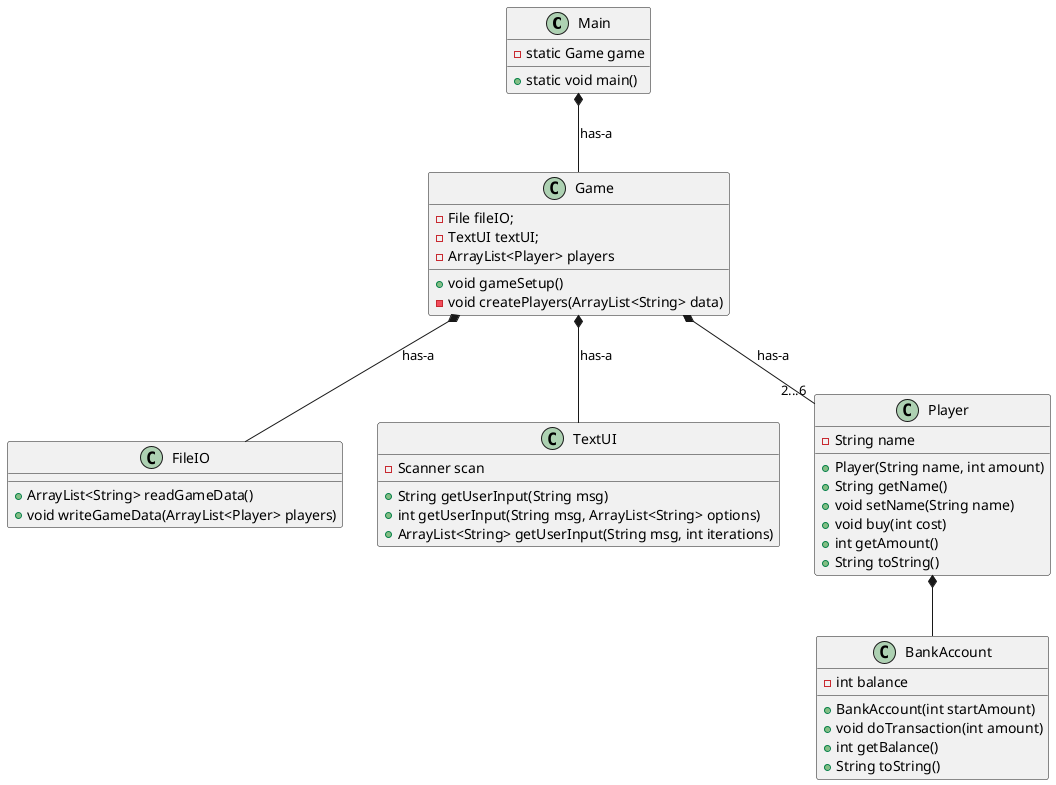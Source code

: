 @startuml
'https://plantuml.com/class-diagram

class Main
class Game
class FileIO
class TextUI
class Player
class BankAccount


Main : - static Game game
Main : + static void main()

Game : - File fileIO;
Game : - TextUI textUI;
Game : - ArrayList<Player> players
Game : + void gameSetup()

Game : - void createPlayers(ArrayList<String> data)

FileIO : + ArrayList<String> readGameData()
FileIO : + void writeGameData(ArrayList<Player> players)

TextUI : + String getUserInput(String msg)
TextUI : + int getUserInput(String msg, ArrayList<String> options)
TextUI : + ArrayList<String> getUserInput(String msg, int iterations)
TextUI : - Scanner scan


Main *-- Game : has-a
Game *-- FileIO : has-a
Game *-- TextUI : has-a
Game *-- "2...6" Player : has-a

Player *-- BankAccount
Player : + Player(String name, int amount)
Player : - String name
Player : + String getName()
Player : + void setName(String name)
Player : + void buy(int cost)
Player : + int getAmount()
Player : + String toString()

BankAccount : -int balance
BankAccount : +BankAccount(int startAmount)
BankAccount : +void doTransaction(int amount)
BankAccount : +int getBalance()
BankAccount : +String toString()
@enduml